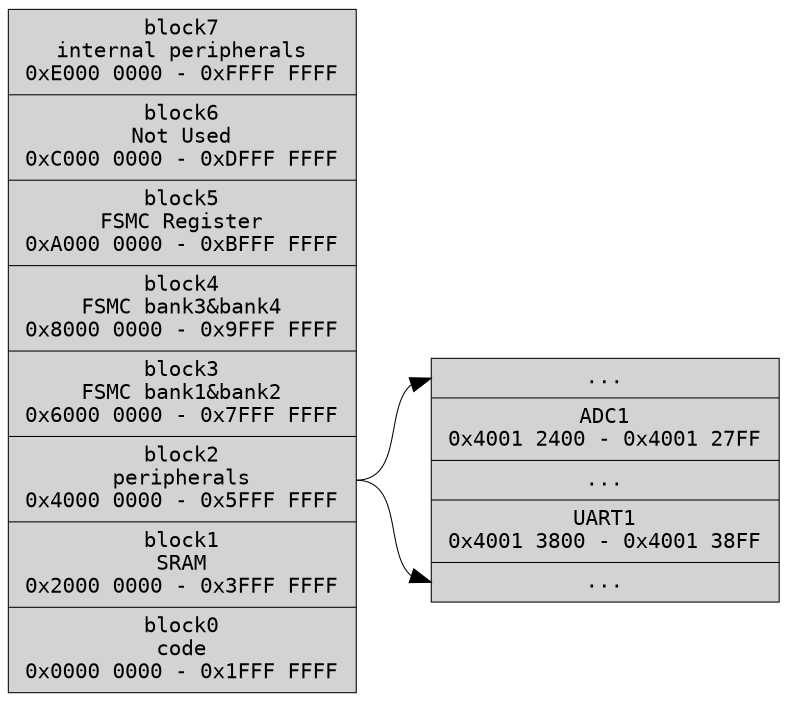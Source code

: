 digraph {
    rankdir=LR
    compound=true
    fontname="Inconsolata, Consolas"
    fontsize=10
    margin="0,0"
    ranksep=0.5
    penwidth=0.5
    
    node [shape=record, fontname="Inconsolata, Consolas", fontsize=10, penwidth=0.5, style=filled, colorscheme=spectral7]
    edge [fontname="Inconsolata, Consolas", fontsize=10, penwidth=0.5]

	memory[label="<b7>block7\ninternal peripherals\n0xE000 0000 - 0xFFFF FFFF\n|
	              <b6>block6\nNot Used\n0xC000 0000 - 0xDFFF FFFF\n|
				  <b5>block5\nFSMC Register\n0xA000 0000 - 0xBFFF FFFF\n|
	              <b4>block4\nFSMC bank3&bank4\n0x8000 0000 - 0x9FFF FFFF\n|
				  <b3>block3\nFSMC bank1&bank2\n0x6000 0000 - 0x7FFF FFFF\n|
			      <b2>block2\nperipherals\n0x4000 0000 - 0x5FFF FFFF\n|
				  <b1>block1\nSRAM\n0x2000 0000 - 0x3FFF FFFF\n|
				  <b0>block0\ncode\n0x0000 0000 - 0x1FFF FFFF"]

	pherials[label="<start>...\n|
	                <adc1>ADC1\n0x4001 2400 - 0x4001 27FF\n|
					...\n|
					<uart1>UART1\n0x4001 3800 - 0x4001 38FF\n|
					<end>...\n"]

	memory:b2 -> pherials:start
	memory:b2 -> pherials:end

}

